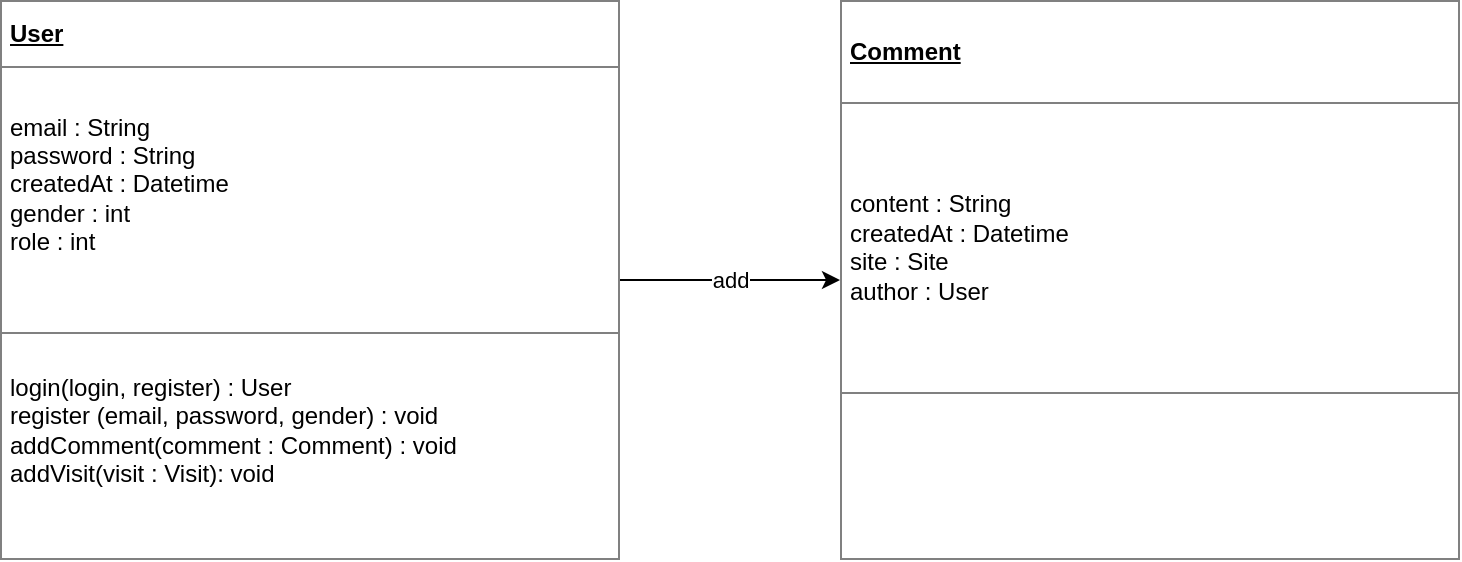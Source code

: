 <mxfile version="18.0.6" type="device"><diagram id="C5RBs43oDa-KdzZeNtuy" name="Page-1"><mxGraphModel dx="868" dy="553" grid="1" gridSize="10" guides="1" tooltips="1" connect="1" arrows="1" fold="1" page="1" pageScale="1" pageWidth="827" pageHeight="1169" math="0" shadow="0"><root><mxCell id="WIyWlLk6GJQsqaUBKTNV-0"/><mxCell id="WIyWlLk6GJQsqaUBKTNV-1" parent="WIyWlLk6GJQsqaUBKTNV-0"/><mxCell id="dVzEryFLWD90eGpQgNtd-3" value="add" style="edgeStyle=orthogonalEdgeStyle;rounded=0;orthogonalLoop=1;jettySize=auto;html=1;" edge="1" parent="WIyWlLk6GJQsqaUBKTNV-1" source="dVzEryFLWD90eGpQgNtd-0" target="dVzEryFLWD90eGpQgNtd-1"><mxGeometry relative="1" as="geometry"/></mxCell><mxCell id="dVzEryFLWD90eGpQgNtd-0" value="&lt;table border=&quot;1&quot; width=&quot;100%&quot; height=&quot;100%&quot; cellpadding=&quot;4&quot; style=&quot;width:100%;height:100%;border-collapse:collapse;&quot;&gt;&lt;tbody&gt;&lt;tr&gt;&lt;th&gt;&lt;u&gt;User&lt;/u&gt;&lt;/th&gt;&lt;/tr&gt;&lt;tr&gt;&lt;td&gt;email : String&lt;br&gt;password : String&amp;nbsp;&lt;br&gt;createdAt : Datetime&lt;br&gt;gender : int&lt;br&gt;role : int&lt;br&gt;&lt;br&gt;&lt;/td&gt;&lt;/tr&gt;&lt;tr&gt;&lt;td&gt;login(login, register) : User&lt;br&gt;register (email, password, gender) : void&lt;br&gt;addComment(comment : Comment) : void&lt;br&gt;addVisit(visit : Visit): void&amp;nbsp;&lt;br&gt;&lt;br&gt;&lt;/td&gt;&lt;/tr&gt;&lt;/tbody&gt;&lt;/table&gt;" style="text;html=1;strokeColor=none;fillColor=none;overflow=fill;align=left;" vertex="1" parent="WIyWlLk6GJQsqaUBKTNV-1"><mxGeometry x="60" y="50" width="310" height="280" as="geometry"/></mxCell><mxCell id="dVzEryFLWD90eGpQgNtd-1" value="&lt;table border=&quot;1&quot; width=&quot;100%&quot; height=&quot;100%&quot; cellpadding=&quot;4&quot; style=&quot;width:100%;height:100%;border-collapse:collapse;&quot;&gt;&lt;tbody&gt;&lt;tr&gt;&lt;th&gt;&lt;u&gt;Comment&lt;/u&gt;&lt;/th&gt;&lt;/tr&gt;&lt;tr&gt;&lt;td&gt;content : String&lt;br&gt;createdAt : Datetime&lt;br&gt;site : Site&amp;nbsp;&lt;br&gt;author : User&lt;/td&gt;&lt;/tr&gt;&lt;tr&gt;&lt;td&gt;&lt;br&gt;&lt;br&gt;&lt;/td&gt;&lt;/tr&gt;&lt;/tbody&gt;&lt;/table&gt;" style="text;html=1;strokeColor=none;fillColor=none;overflow=fill;align=left;" vertex="1" parent="WIyWlLk6GJQsqaUBKTNV-1"><mxGeometry x="480" y="50" width="310" height="280" as="geometry"/></mxCell></root></mxGraphModel></diagram></mxfile>